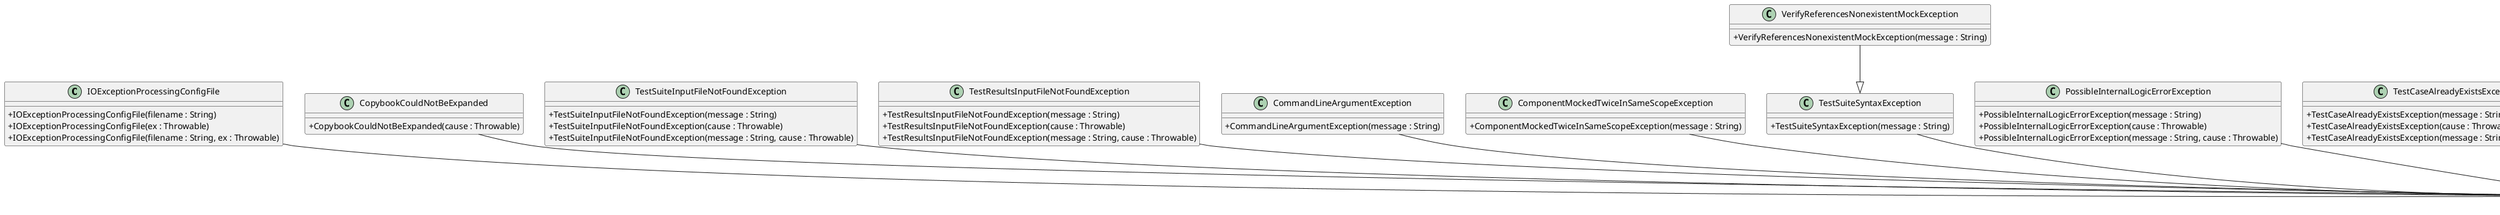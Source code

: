 @startuml
skinparam classAttributeIconSize 0
class IOExceptionProcessingConfigFile{
+ IOExceptionProcessingConfigFile(filename : String)
+ IOExceptionProcessingConfigFile(ex : Throwable)
+ IOExceptionProcessingConfigFile(filename : String, ex : Throwable)
}
IOExceptionProcessingConfigFile --|> RuntimeException
class CopybookCouldNotBeExpanded{
+ CopybookCouldNotBeExpanded(cause : Throwable)
}
CopybookCouldNotBeExpanded --|> RuntimeException
class TestSuiteInputFileNotFoundException{
+ TestSuiteInputFileNotFoundException(message : String)
+ TestSuiteInputFileNotFoundException(cause : Throwable)
+ TestSuiteInputFileNotFoundException(message : String, cause : Throwable)
}
TestSuiteInputFileNotFoundException --|> RuntimeException
class TestResultsInputFileNotFoundException{
+ TestResultsInputFileNotFoundException(message : String)
+ TestResultsInputFileNotFoundException(cause : Throwable)
+ TestResultsInputFileNotFoundException(message : String, cause : Throwable)
}
TestResultsInputFileNotFoundException --|> RuntimeException
class CommandLineArgumentException{
+ CommandLineArgumentException(message : String)
}
CommandLineArgumentException --|> RuntimeException
class ComponentMockedTwiceInSameScopeException{
+ ComponentMockedTwiceInSameScopeException(message : String)
}
ComponentMockedTwiceInSameScopeException --|> RuntimeException
class VerifyReferencesNonexistentMockException{
+ VerifyReferencesNonexistentMockException(message : String)
}
VerifyReferencesNonexistentMockException --|> TestSuiteSyntaxException
class PossibleInternalLogicErrorException{
+ PossibleInternalLogicErrorException(message : String)
+ PossibleInternalLogicErrorException(cause : Throwable)
+ PossibleInternalLogicErrorException(message : String, cause : Throwable)
}
PossibleInternalLogicErrorException --|> RuntimeException
class TestCaseAlreadyExistsException{
+ TestCaseAlreadyExistsException(message : String)
+ TestCaseAlreadyExistsException(cause : Throwable)
+ TestCaseAlreadyExistsException(message : String, cause : Throwable)
}
TestCaseAlreadyExistsException --|> RuntimeException
class ProcessLauncherException{
+ ProcessLauncherException(message : String)
+ ProcessLauncherException(cause : Throwable)
+ ProcessLauncherException(message : String, cause : Throwable)
}
ProcessLauncherException --|> RuntimeException
class TestSuiteAlreadyExistsException{
+ TestSuiteAlreadyExistsException(message : String)
+ TestSuiteAlreadyExistsException(cause : Throwable)
+ TestSuiteAlreadyExistsException(message : String, cause : Throwable)
}
TestSuiteAlreadyExistsException --|> RuntimeException
class IOExceptionProcessingTestResultFile{
+ IOExceptionProcessingTestResultFile(filename : String)
+ IOExceptionProcessingTestResultFile(ex : Throwable)
+ IOExceptionProcessingTestResultFile(filename : String, ex : Throwable)
}
IOExceptionProcessingTestResultFile --|> RuntimeException
class TestSuiteCouldNotBeReadException{
+ TestSuiteCouldNotBeReadException(cause : Throwable)
}
TestSuiteCouldNotBeReadException --|> RuntimeException
class UndefinedKeywordException{
+ UndefinedKeywordException(message : String)
}
UndefinedKeywordException --|> RuntimeException
class ExpectedConfigSettingNotFoundException{
+ ExpectedConfigSettingNotFoundException(message : String)
}
ExpectedConfigSettingNotFoundException --|> RuntimeException
class EmptyTestSuiteException{
+ EmptyTestSuiteException(message : String)
}
EmptyTestSuiteException --|> RuntimeException
class TestSuiteSyntaxException{
+ TestSuiteSyntaxException(message : String)
}
TestSuiteSyntaxException --|> RuntimeException
class ConcatenatedTestSuiteIOException{
+ ConcatenatedTestSuiteIOException(message : String)
+ ConcatenatedTestSuiteIOException(cause : Throwable)
+ ConcatenatedTestSuiteIOException(message : String, cause : Throwable)
}
ConcatenatedTestSuiteIOException --|> RuntimeException
class CobolSourceCouldNotBeReadException{
+ CobolSourceCouldNotBeReadException(cause : Throwable)
}
CobolSourceCouldNotBeReadException --|> RuntimeException
@enduml